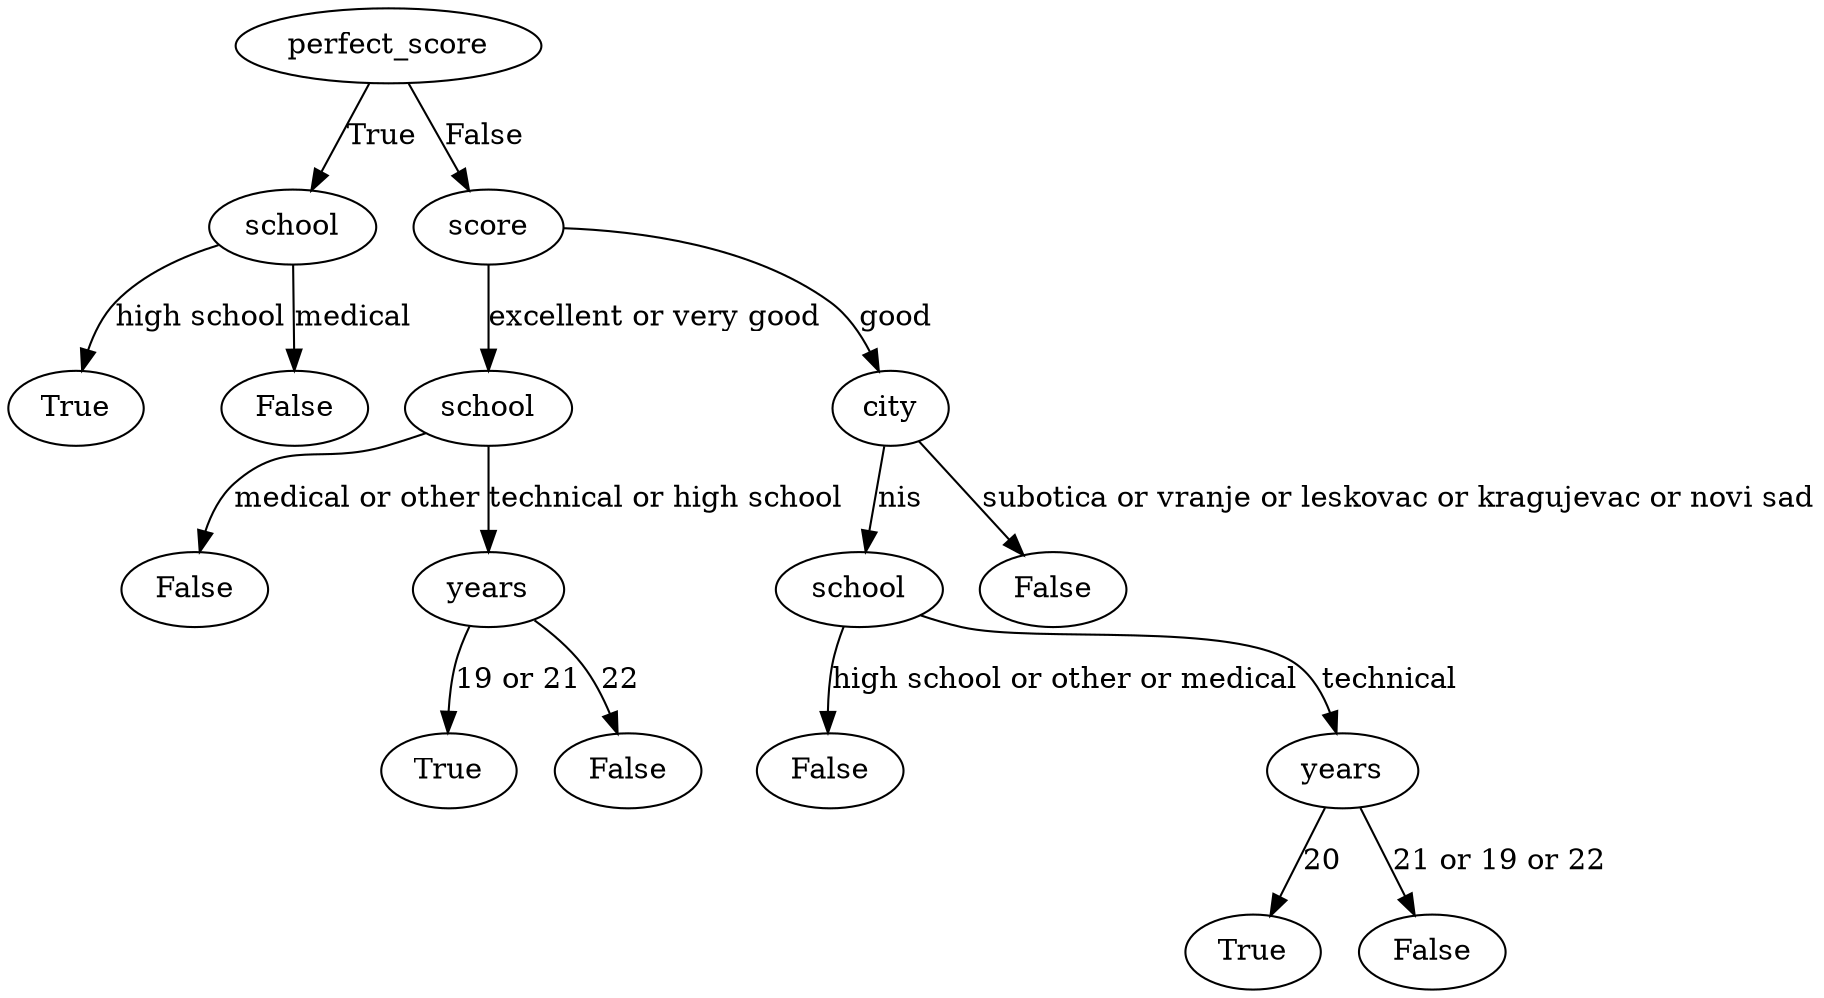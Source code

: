 digraph ID3 {
	perfect_score0 [label=perfect_score]
	perfect_score0school0 [label=school]
	perfect_score0school0True0 [label=True]
	perfect_score0school0 -> perfect_score0school0True0 [label="high school"]
	perfect_score0school0False1 [label=False]
	perfect_score0school0 -> perfect_score0school0False1 [label=medical]
	perfect_score0 -> perfect_score0school0 [label=True]
	perfect_score0score1 [label=score]
	perfect_score0score1school0 [label=school]
	perfect_score0score1school0False0 [label=False]
	perfect_score0score1school0 -> perfect_score0score1school0False0 [label="medical or other"]
	perfect_score0score1school0years1 [label=years]
	perfect_score0score1school0years1True0 [label=True]
	perfect_score0score1school0years1 -> perfect_score0score1school0years1True0 [label="19 or 21"]
	perfect_score0score1school0years1False1 [label=False]
	perfect_score0score1school0years1 -> perfect_score0score1school0years1False1 [label=22]
	perfect_score0score1school0 -> perfect_score0score1school0years1 [label="technical or high school"]
	perfect_score0score1 -> perfect_score0score1school0 [label="excellent or very good"]
	perfect_score0score1city1 [label=city]
	perfect_score0score1city1school0 [label=school]
	perfect_score0score1city1school0False0 [label=False]
	perfect_score0score1city1school0 -> perfect_score0score1city1school0False0 [label="high school or other or medical"]
	perfect_score0score1city1school0years1 [label=years]
	perfect_score0score1city1school0years1True0 [label=True]
	perfect_score0score1city1school0years1 -> perfect_score0score1city1school0years1True0 [label=20]
	perfect_score0score1city1school0years1False1 [label=False]
	perfect_score0score1city1school0years1 -> perfect_score0score1city1school0years1False1 [label="21 or 19 or 22"]
	perfect_score0score1city1school0 -> perfect_score0score1city1school0years1 [label=technical]
	perfect_score0score1city1 -> perfect_score0score1city1school0 [label=nis]
	perfect_score0score1city1False1 [label=False]
	perfect_score0score1city1 -> perfect_score0score1city1False1 [label="subotica or vranje or leskovac or kragujevac or novi sad"]
	perfect_score0score1 -> perfect_score0score1city1 [label=good]
	perfect_score0 -> perfect_score0score1 [label=False]
}
